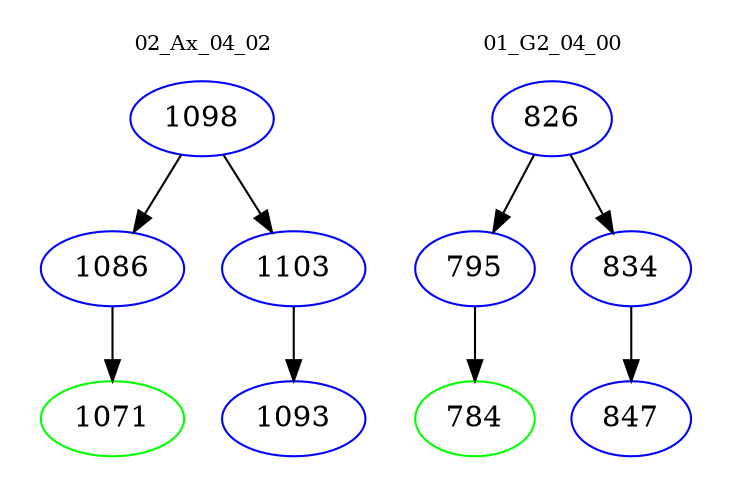 digraph{
subgraph cluster_0 {
color = white
label = "02_Ax_04_02";
fontsize=10;
T0_1098 [label="1098", color="blue"]
T0_1098 -> T0_1086 [color="black"]
T0_1086 [label="1086", color="blue"]
T0_1086 -> T0_1071 [color="black"]
T0_1071 [label="1071", color="green"]
T0_1098 -> T0_1103 [color="black"]
T0_1103 [label="1103", color="blue"]
T0_1103 -> T0_1093 [color="black"]
T0_1093 [label="1093", color="blue"]
}
subgraph cluster_1 {
color = white
label = "01_G2_04_00";
fontsize=10;
T1_826 [label="826", color="blue"]
T1_826 -> T1_795 [color="black"]
T1_795 [label="795", color="blue"]
T1_795 -> T1_784 [color="black"]
T1_784 [label="784", color="green"]
T1_826 -> T1_834 [color="black"]
T1_834 [label="834", color="blue"]
T1_834 -> T1_847 [color="black"]
T1_847 [label="847", color="blue"]
}
}
